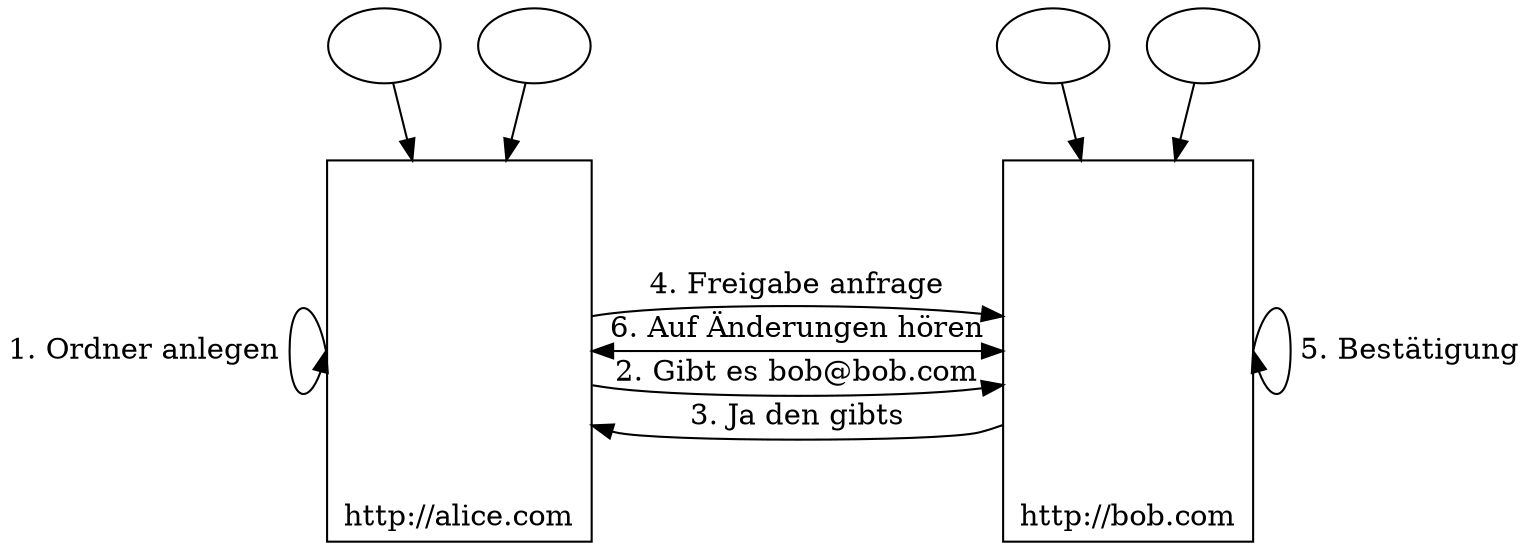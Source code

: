 digraph B {	
	alice[label="\l\l\l\l\l\l\l\l\l\lhttp://alice.com", image="img/alice.jpg", shape="rectangle"];
	bob[label="\l\l\l\l\l\l\l\l\l\lhttp://bob.com", image="img/bob.jpg", shape="rectangle"];
	
	bobPC1[label="", image="img/computer.png"];
	bobPC2[label="", image="img/computer.png"];

	bobPC1 -> bob;
	bobPC2 -> bob;

	alicePC1[label="", image="img/computer.png"];
	alicePC2[label="", image="img/computer.png"];

	alicePC1 -> alice;
	alicePC2 -> alice;

	{rank = same; alice bob; }

	alice:w -> alice:w[label="1. Ordner anlegen "];
	alice -> bob[label="2. Gibt es bob@bob.com"];
	bob -> alice[label="3. Ja den gibts"];
	alice -> bob[label="4. Freigabe anfrage"];
	bob:e -> bob:e[label=" 5. Bestätigung"];
	bob -> alice[label="6. Auf Änderungen hören", dir="both"];
}
